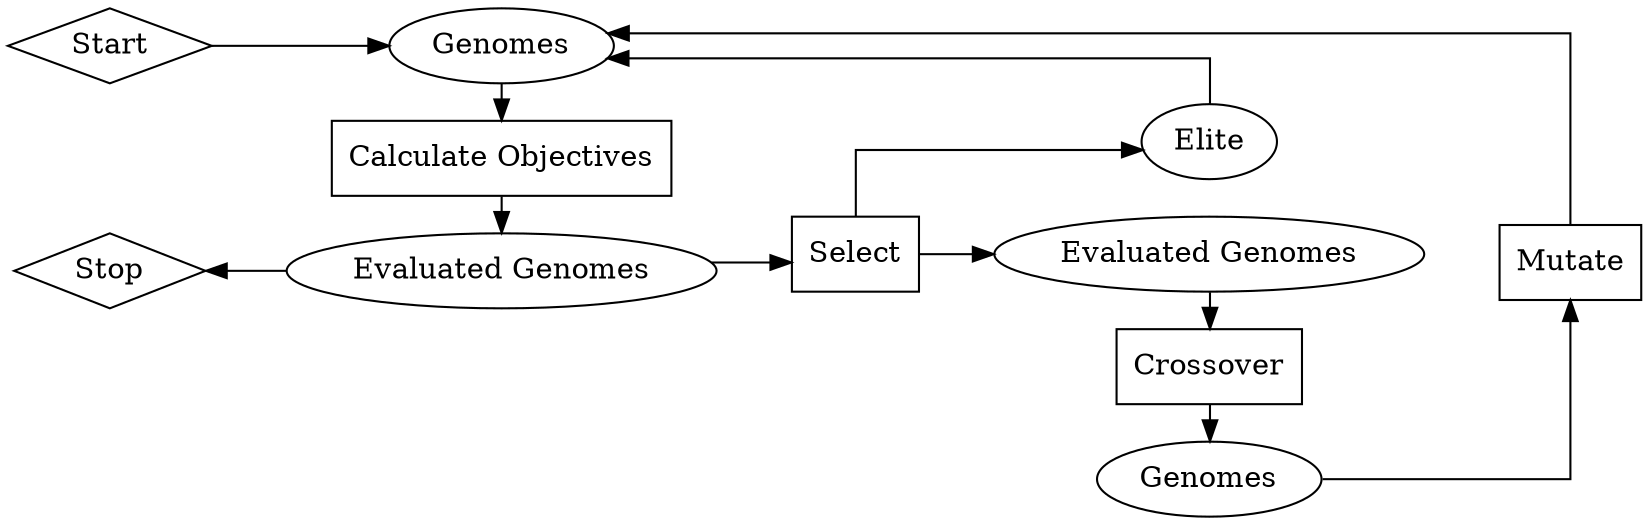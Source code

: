 digraph G {

    graph [splines=ortho]
    rankdir = LR;

    Start [shape=diamond];
    Select [shape=rect];
    Crossover [shape=rect];
    Mutate [shape=rect];
    Stop [shape=diamond];
    Genomes1 [label="Genomes"];
    Genomes2 [label="Genomes"];
    Elite;
    Objective [label="Calculate Objectives", shape=rect];
    Evaluated1 [label="Evaluated Genomes"];
    Evaluated2 [label="Evaluated Genomes"];

    {rank = same; Start; Stop}
    {rank = same; Genomes1; Objective; Evaluated1}
    {rank = same; Genomes2; Crossover; Evaluated2}

    Start -> Genomes1;
    Genomes1 -> Objective;
    Objective -> Evaluated1;
    Evaluated1 -> Stop;
    Evaluated1 -> Select;
    Select -> Elite;
    Select -> Evaluated2;
    Elite -> Genomes1;
    Evaluated2 -> Crossover;
    Crossover -> Genomes2;
    Genomes2 -> Mutate;
    Mutate -> Genomes1;



}